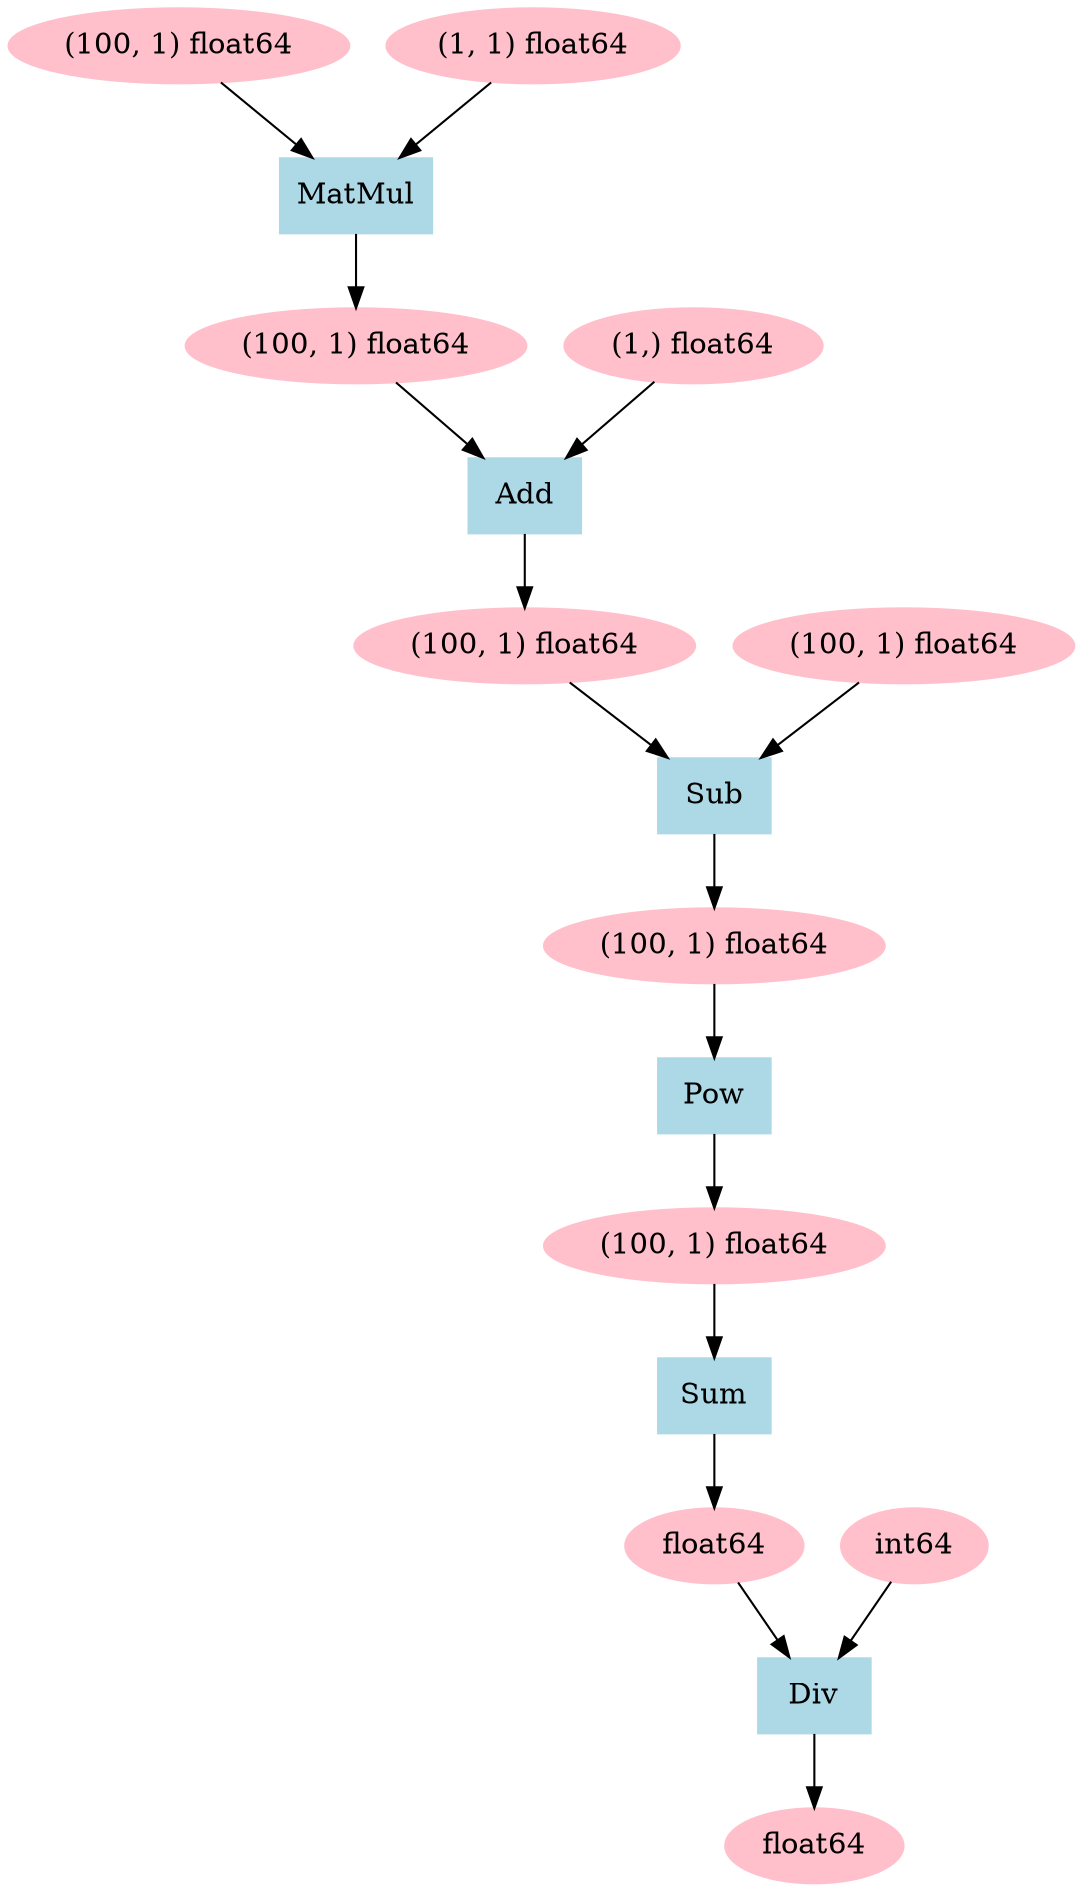 digraph g {
4588297744 [label="float64", shape=oval, color=pink, style=filled]
4588297168 [label="Div", shape=box, color=lightblue, style=filled]
4588297296 [label="float64", shape=oval, color=pink, style=filled]
4588296016 [label="Sum", shape=box, color=lightblue, style=filled]
4588296976 [label="(100, 1) float64", shape=oval, color=pink, style=filled]
4588296528 [label="Pow", shape=box, color=lightblue, style=filled]
4588295760 [label="(100, 1) float64", shape=oval, color=pink, style=filled]
4584716176 [label="Sub", shape=box, color=lightblue, style=filled]
4588295696 [label="(100, 1) float64", shape=oval, color=pink, style=filled]
4587777104 [label="Add", shape=box, color=lightblue, style=filled]
4588234512 [label="(100, 1) float64", shape=oval, color=pink, style=filled]
4581660112 [label="MatMul", shape=box, color=lightblue, style=filled]
4584477840 [label="(100, 1) float64", shape=oval, color=pink, style=filled]
4581142544 [label="(1, 1) float64", shape=oval, color=pink, style=filled]
4504162384 [label="(1,) float64", shape=oval, color=pink, style=filled]
4581141072 [label="(100, 1) float64", shape=oval, color=pink, style=filled]
4588297488 [label="int64", shape=oval, color=pink, style=filled]
4588297168 -> 4588297744
4588297296 -> 4588297168
4588296016 -> 4588297296
4588296976 -> 4588296016
4588296528 -> 4588296976
4588295760 -> 4588296528
4584716176 -> 4588295760
4588295696 -> 4584716176
4587777104 -> 4588295696
4588234512 -> 4587777104
4581660112 -> 4588234512
4584477840 -> 4581660112
4581142544 -> 4581660112
4504162384 -> 4587777104
4581141072 -> 4584716176
4588297488 -> 4588297168
}

